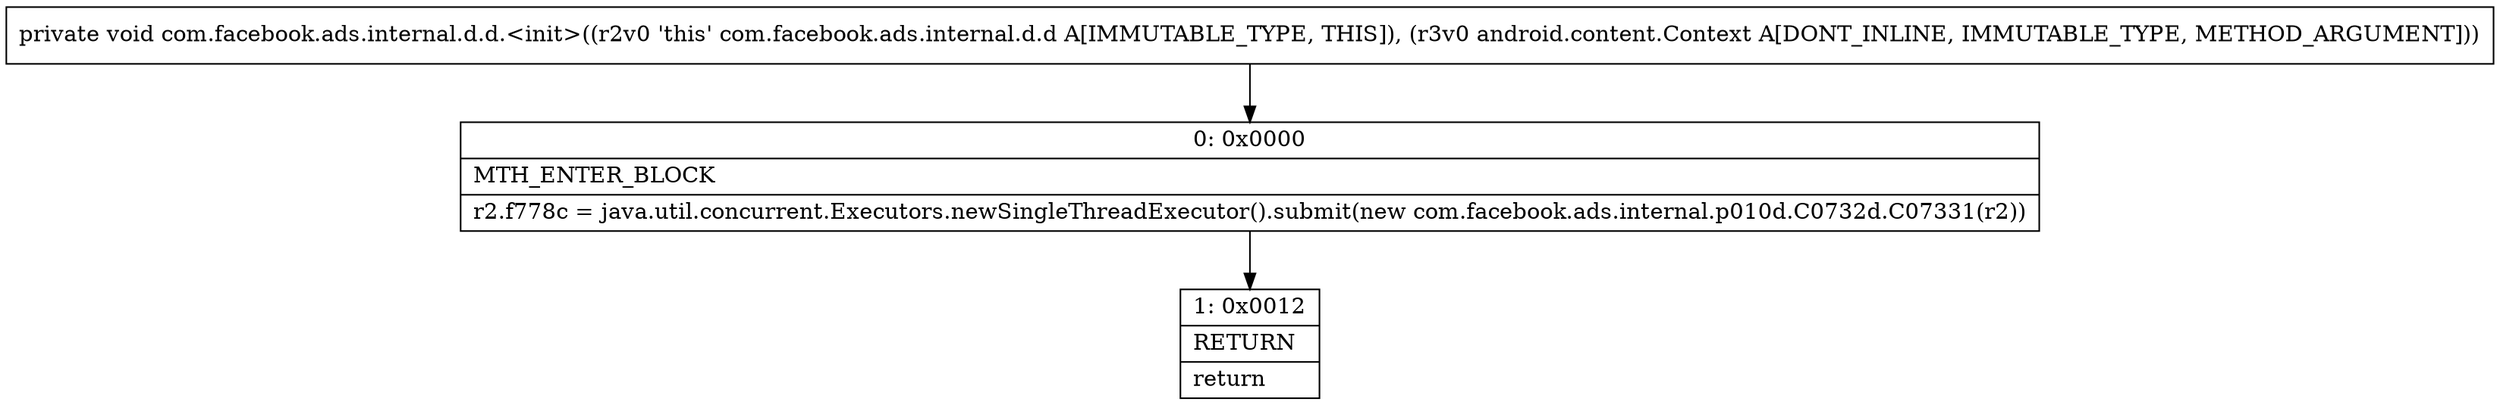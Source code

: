 digraph "CFG forcom.facebook.ads.internal.d.d.\<init\>(Landroid\/content\/Context;)V" {
Node_0 [shape=record,label="{0\:\ 0x0000|MTH_ENTER_BLOCK\l|r2.f778c = java.util.concurrent.Executors.newSingleThreadExecutor().submit(new com.facebook.ads.internal.p010d.C0732d.C07331(r2))\l}"];
Node_1 [shape=record,label="{1\:\ 0x0012|RETURN\l|return\l}"];
MethodNode[shape=record,label="{private void com.facebook.ads.internal.d.d.\<init\>((r2v0 'this' com.facebook.ads.internal.d.d A[IMMUTABLE_TYPE, THIS]), (r3v0 android.content.Context A[DONT_INLINE, IMMUTABLE_TYPE, METHOD_ARGUMENT])) }"];
MethodNode -> Node_0;
Node_0 -> Node_1;
}

